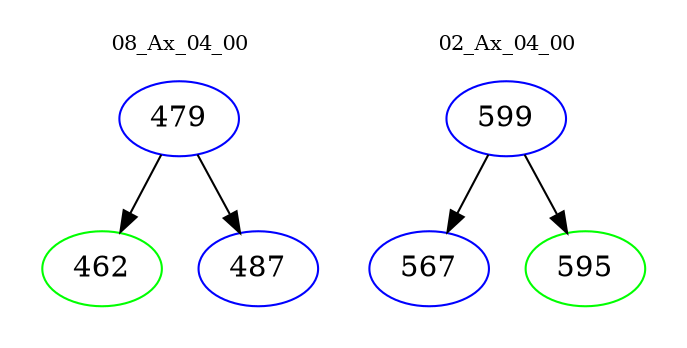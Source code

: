 digraph{
subgraph cluster_0 {
color = white
label = "08_Ax_04_00";
fontsize=10;
T0_479 [label="479", color="blue"]
T0_479 -> T0_462 [color="black"]
T0_462 [label="462", color="green"]
T0_479 -> T0_487 [color="black"]
T0_487 [label="487", color="blue"]
}
subgraph cluster_1 {
color = white
label = "02_Ax_04_00";
fontsize=10;
T1_599 [label="599", color="blue"]
T1_599 -> T1_567 [color="black"]
T1_567 [label="567", color="blue"]
T1_599 -> T1_595 [color="black"]
T1_595 [label="595", color="green"]
}
}
